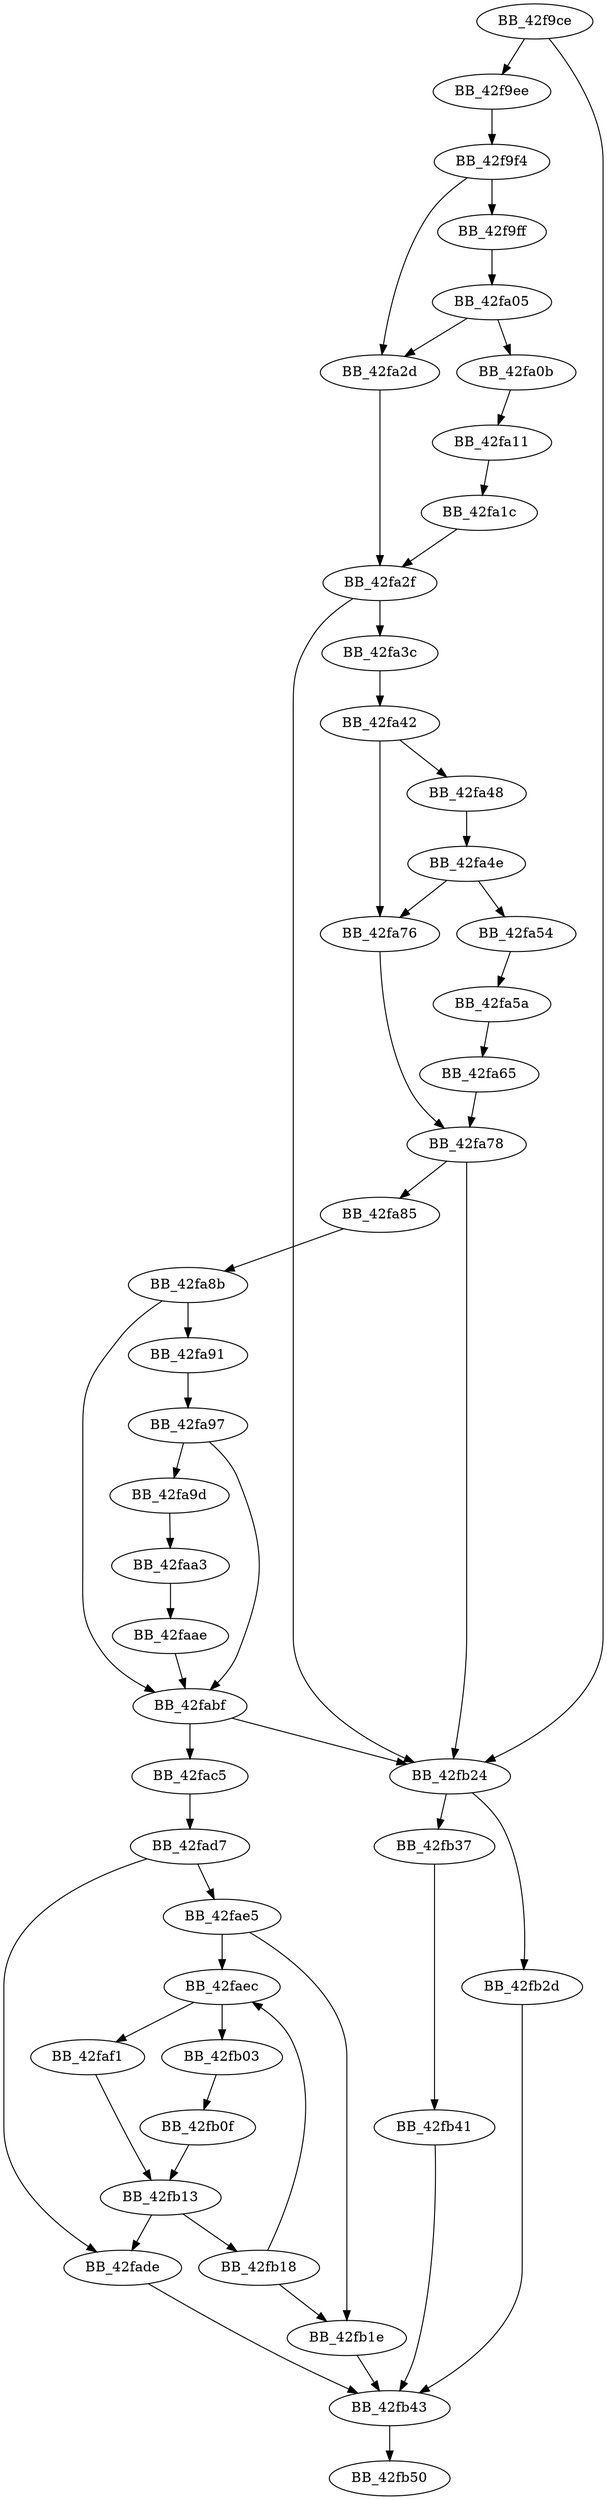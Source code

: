 DiGraph __fputwc_nolock{
BB_42f9ce->BB_42f9ee
BB_42f9ce->BB_42fb24
BB_42f9ee->BB_42f9f4
BB_42f9f4->BB_42f9ff
BB_42f9f4->BB_42fa2d
BB_42f9ff->BB_42fa05
BB_42fa05->BB_42fa0b
BB_42fa05->BB_42fa2d
BB_42fa0b->BB_42fa11
BB_42fa11->BB_42fa1c
BB_42fa1c->BB_42fa2f
BB_42fa2d->BB_42fa2f
BB_42fa2f->BB_42fa3c
BB_42fa2f->BB_42fb24
BB_42fa3c->BB_42fa42
BB_42fa42->BB_42fa48
BB_42fa42->BB_42fa76
BB_42fa48->BB_42fa4e
BB_42fa4e->BB_42fa54
BB_42fa4e->BB_42fa76
BB_42fa54->BB_42fa5a
BB_42fa5a->BB_42fa65
BB_42fa65->BB_42fa78
BB_42fa76->BB_42fa78
BB_42fa78->BB_42fa85
BB_42fa78->BB_42fb24
BB_42fa85->BB_42fa8b
BB_42fa8b->BB_42fa91
BB_42fa8b->BB_42fabf
BB_42fa91->BB_42fa97
BB_42fa97->BB_42fa9d
BB_42fa97->BB_42fabf
BB_42fa9d->BB_42faa3
BB_42faa3->BB_42faae
BB_42faae->BB_42fabf
BB_42fabf->BB_42fac5
BB_42fabf->BB_42fb24
BB_42fac5->BB_42fad7
BB_42fad7->BB_42fade
BB_42fad7->BB_42fae5
BB_42fade->BB_42fb43
BB_42fae5->BB_42faec
BB_42fae5->BB_42fb1e
BB_42faec->BB_42faf1
BB_42faec->BB_42fb03
BB_42faf1->BB_42fb13
BB_42fb03->BB_42fb0f
BB_42fb0f->BB_42fb13
BB_42fb13->BB_42fade
BB_42fb13->BB_42fb18
BB_42fb18->BB_42faec
BB_42fb18->BB_42fb1e
BB_42fb1e->BB_42fb43
BB_42fb24->BB_42fb2d
BB_42fb24->BB_42fb37
BB_42fb2d->BB_42fb43
BB_42fb37->BB_42fb41
BB_42fb41->BB_42fb43
BB_42fb43->BB_42fb50
}
